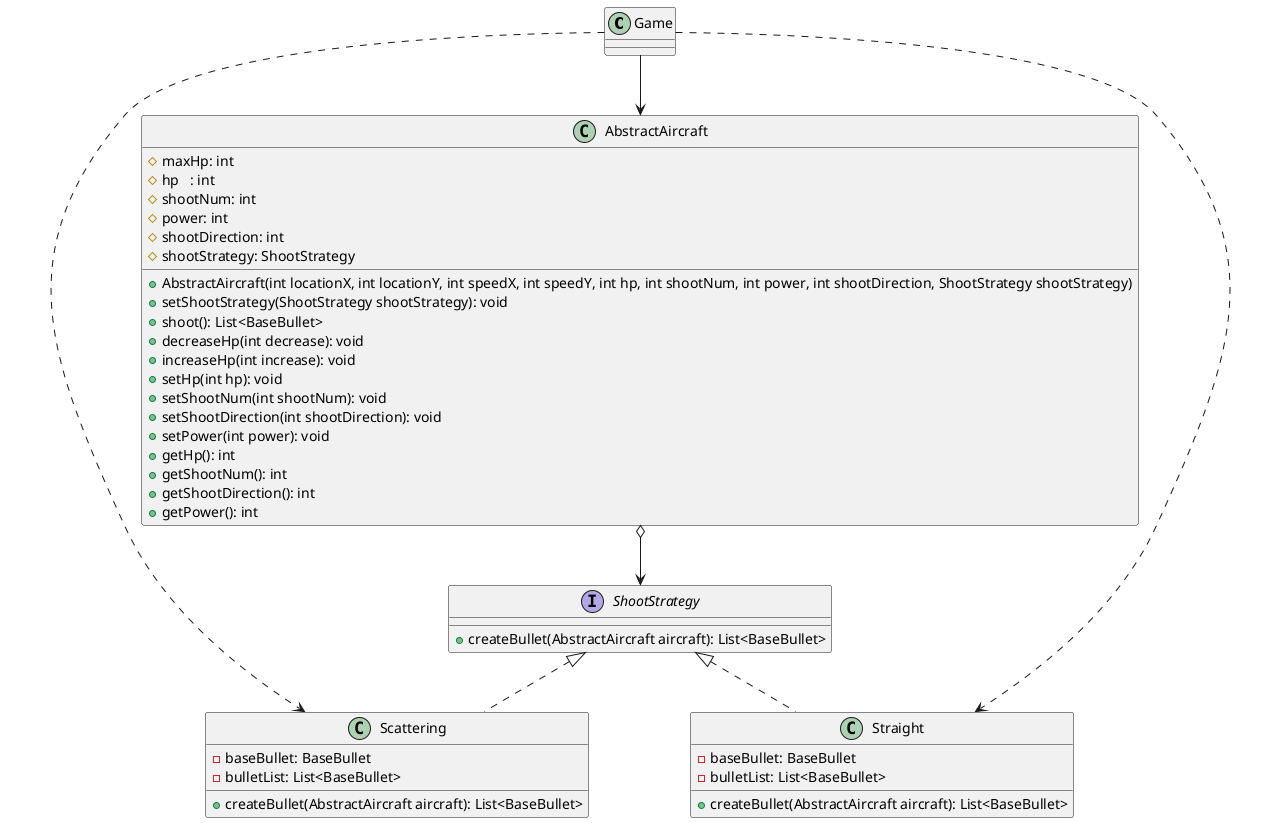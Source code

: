 @startuml
'https://plantuml.com/class-diagram

Game --> AbstractAircraft
Game ..> Scattering
Game ..> Straight
AbstractAircraft o-down-> ShootStrategy
Scattering .up.|> ShootStrategy
Straight .up.|> ShootStrategy

class Game {

}

class AbstractAircraft {
    # maxHp: int
    # hp   : int
    # shootNum: int
    # power: int
    # shootDirection: int
    # shootStrategy: ShootStrategy

    + AbstractAircraft(int locationX, int locationY, int speedX, int speedY, int hp, int shootNum, int power, int shootDirection, ShootStrategy shootStrategy)
    + setShootStrategy(ShootStrategy shootStrategy): void
    + shoot(): List<BaseBullet>
    + decreaseHp(int decrease): void
    + increaseHp(int increase): void
    + setHp(int hp): void
    + setShootNum(int shootNum): void
    + setShootDirection(int shootDirection): void
    + setPower(int power): void
    + getHp(): int
    + getShootNum(): int
    + getShootDirection(): int
    + getPower(): int
}

interface ShootStrategy {

    + createBullet(AbstractAircraft aircraft): List<BaseBullet>
}

class Straight {
    - baseBullet: BaseBullet
    - bulletList: List<BaseBullet>

    + createBullet(AbstractAircraft aircraft): List<BaseBullet>
}

class Scattering {
    - baseBullet: BaseBullet
    - bulletList: List<BaseBullet>

    + createBullet(AbstractAircraft aircraft): List<BaseBullet>
}

@enduml